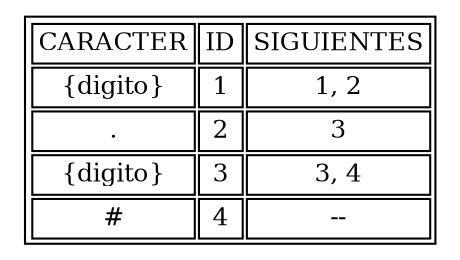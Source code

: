 digraph G {tabla1[shape=plaintext,fontsize=12, label=<<TABLE BORDER="1"><TR><TD>CARACTER</TD><TD>ID</TD><TD>SIGUIENTES</TD></TR><TR> <TD>{digito}</TD><TD>1</TD><TD>1, 2</TD> </TR><TR> <TD>.</TD><TD>2</TD><TD>3</TD> </TR><TR> <TD>{digito}</TD><TD>3</TD><TD>3, 4</TD> </TR><TR> <TD>#</TD><TD>4</TD><TD>--</TD> </TR></TABLE>>];}